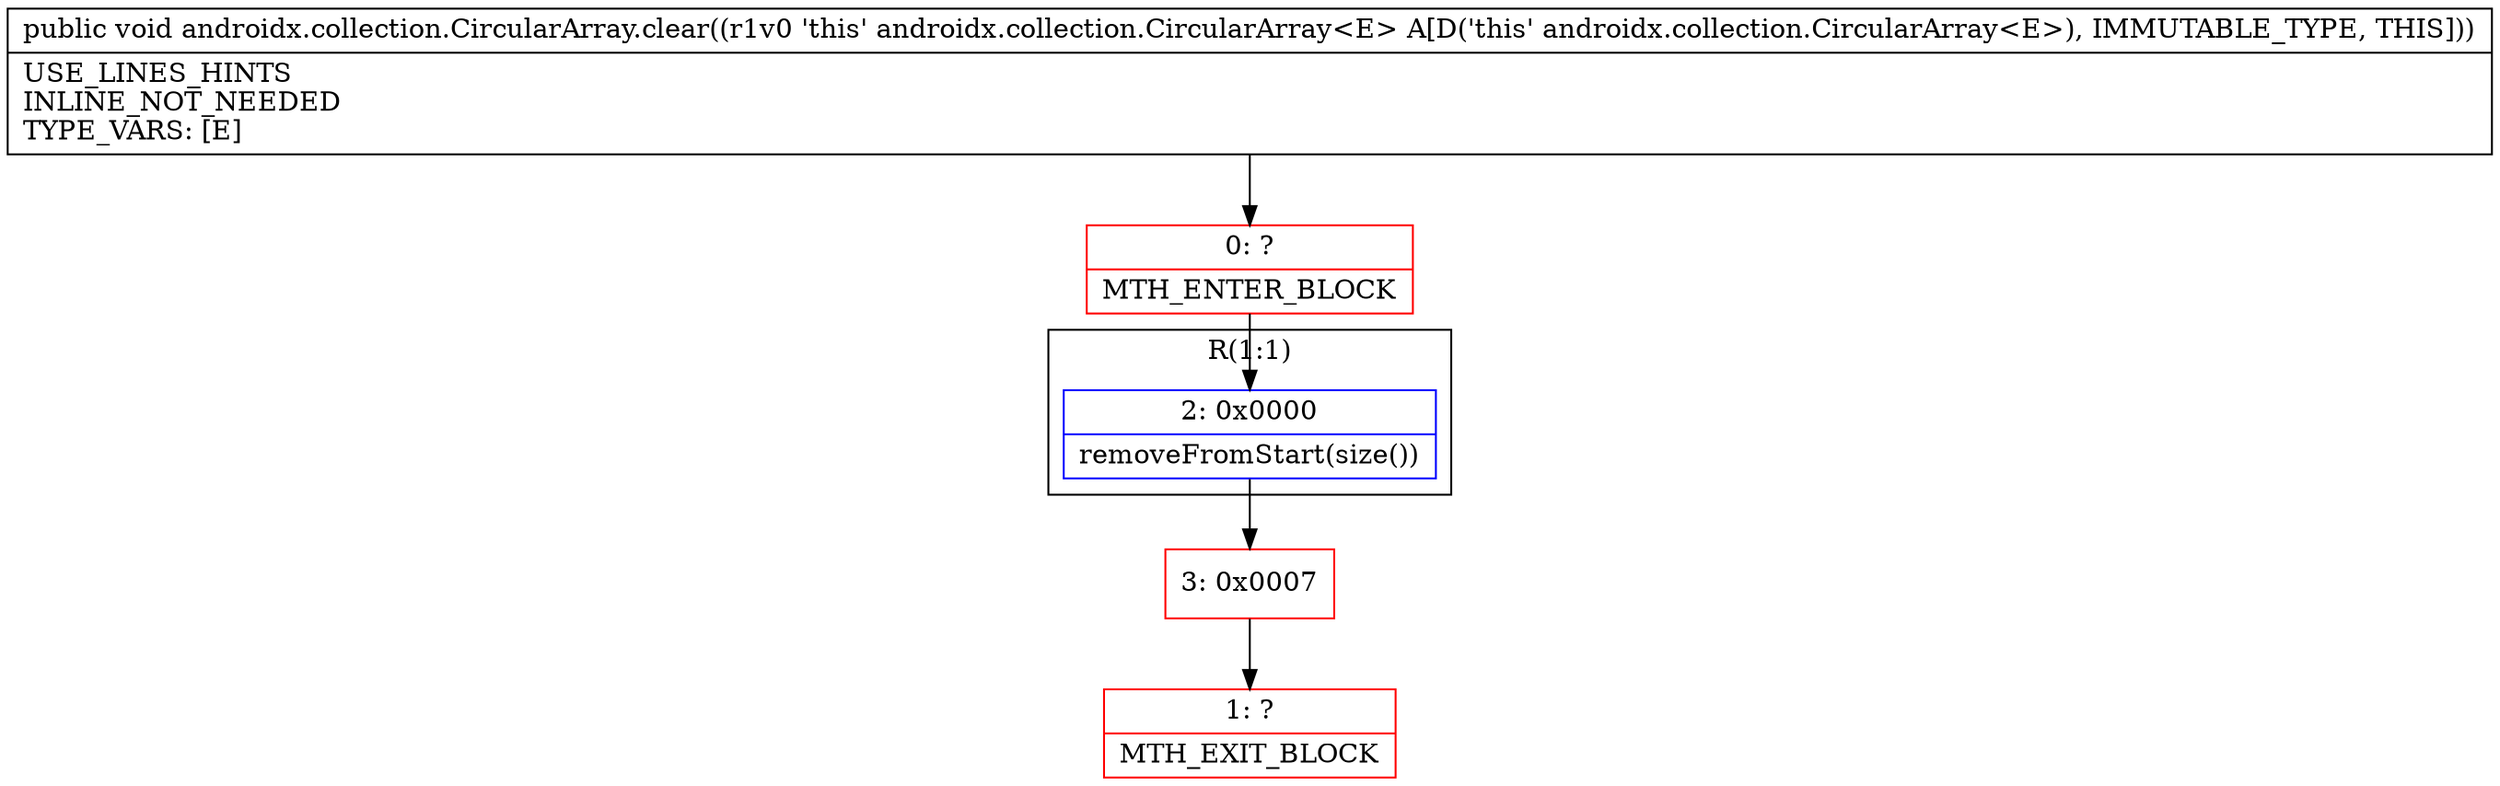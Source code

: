 digraph "CFG forandroidx.collection.CircularArray.clear()V" {
subgraph cluster_Region_1637368901 {
label = "R(1:1)";
node [shape=record,color=blue];
Node_2 [shape=record,label="{2\:\ 0x0000|removeFromStart(size())\l}"];
}
Node_0 [shape=record,color=red,label="{0\:\ ?|MTH_ENTER_BLOCK\l}"];
Node_3 [shape=record,color=red,label="{3\:\ 0x0007}"];
Node_1 [shape=record,color=red,label="{1\:\ ?|MTH_EXIT_BLOCK\l}"];
MethodNode[shape=record,label="{public void androidx.collection.CircularArray.clear((r1v0 'this' androidx.collection.CircularArray\<E\> A[D('this' androidx.collection.CircularArray\<E\>), IMMUTABLE_TYPE, THIS]))  | USE_LINES_HINTS\lINLINE_NOT_NEEDED\lTYPE_VARS: [E]\l}"];
MethodNode -> Node_0;Node_2 -> Node_3;
Node_0 -> Node_2;
Node_3 -> Node_1;
}

